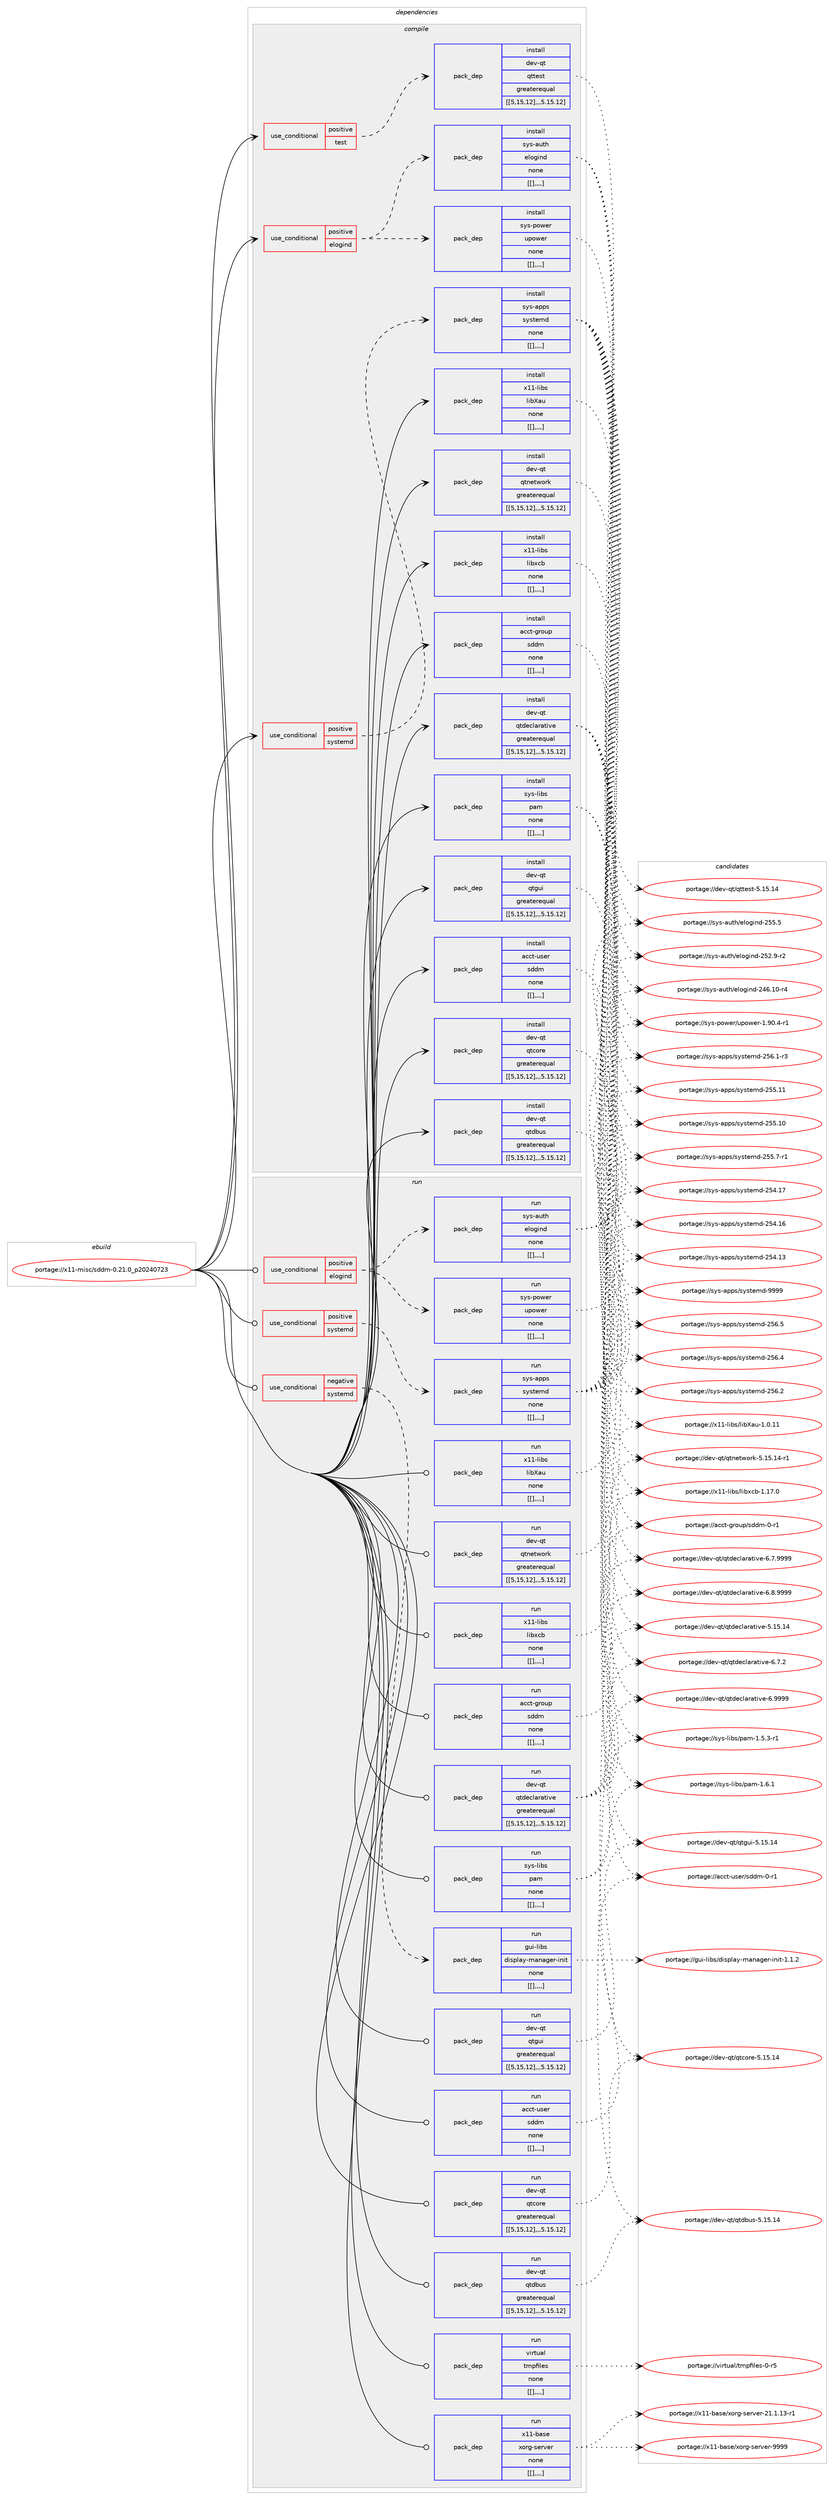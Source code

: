 digraph prolog {

# *************
# Graph options
# *************

newrank=true;
concentrate=true;
compound=true;
graph [rankdir=LR,fontname=Helvetica,fontsize=10,ranksep=1.5];#, ranksep=2.5, nodesep=0.2];
edge  [arrowhead=vee];
node  [fontname=Helvetica,fontsize=10];

# **********
# The ebuild
# **********

subgraph cluster_leftcol {
color=gray;
label=<<i>ebuild</i>>;
id [label="portage://x11-misc/sddm-0.21.0_p20240723", color=red, width=4, href="../x11-misc/sddm-0.21.0_p20240723.svg"];
}

# ****************
# The dependencies
# ****************

subgraph cluster_midcol {
color=gray;
label=<<i>dependencies</i>>;
subgraph cluster_compile {
fillcolor="#eeeeee";
style=filled;
label=<<i>compile</i>>;
subgraph cond127523 {
dependency481563 [label=<<TABLE BORDER="0" CELLBORDER="1" CELLSPACING="0" CELLPADDING="4"><TR><TD ROWSPAN="3" CELLPADDING="10">use_conditional</TD></TR><TR><TD>positive</TD></TR><TR><TD>elogind</TD></TR></TABLE>>, shape=none, color=red];
subgraph pack350511 {
dependency481564 [label=<<TABLE BORDER="0" CELLBORDER="1" CELLSPACING="0" CELLPADDING="4" WIDTH="220"><TR><TD ROWSPAN="6" CELLPADDING="30">pack_dep</TD></TR><TR><TD WIDTH="110">install</TD></TR><TR><TD>sys-auth</TD></TR><TR><TD>elogind</TD></TR><TR><TD>none</TD></TR><TR><TD>[[],,,,]</TD></TR></TABLE>>, shape=none, color=blue];
}
dependency481563:e -> dependency481564:w [weight=20,style="dashed",arrowhead="vee"];
subgraph pack350512 {
dependency481565 [label=<<TABLE BORDER="0" CELLBORDER="1" CELLSPACING="0" CELLPADDING="4" WIDTH="220"><TR><TD ROWSPAN="6" CELLPADDING="30">pack_dep</TD></TR><TR><TD WIDTH="110">install</TD></TR><TR><TD>sys-power</TD></TR><TR><TD>upower</TD></TR><TR><TD>none</TD></TR><TR><TD>[[],,,,]</TD></TR></TABLE>>, shape=none, color=blue];
}
dependency481563:e -> dependency481565:w [weight=20,style="dashed",arrowhead="vee"];
}
id:e -> dependency481563:w [weight=20,style="solid",arrowhead="vee"];
subgraph cond127524 {
dependency481566 [label=<<TABLE BORDER="0" CELLBORDER="1" CELLSPACING="0" CELLPADDING="4"><TR><TD ROWSPAN="3" CELLPADDING="10">use_conditional</TD></TR><TR><TD>positive</TD></TR><TR><TD>systemd</TD></TR></TABLE>>, shape=none, color=red];
subgraph pack350513 {
dependency481567 [label=<<TABLE BORDER="0" CELLBORDER="1" CELLSPACING="0" CELLPADDING="4" WIDTH="220"><TR><TD ROWSPAN="6" CELLPADDING="30">pack_dep</TD></TR><TR><TD WIDTH="110">install</TD></TR><TR><TD>sys-apps</TD></TR><TR><TD>systemd</TD></TR><TR><TD>none</TD></TR><TR><TD>[[],,,,]</TD></TR></TABLE>>, shape=none, color=blue];
}
dependency481566:e -> dependency481567:w [weight=20,style="dashed",arrowhead="vee"];
}
id:e -> dependency481566:w [weight=20,style="solid",arrowhead="vee"];
subgraph cond127525 {
dependency481568 [label=<<TABLE BORDER="0" CELLBORDER="1" CELLSPACING="0" CELLPADDING="4"><TR><TD ROWSPAN="3" CELLPADDING="10">use_conditional</TD></TR><TR><TD>positive</TD></TR><TR><TD>test</TD></TR></TABLE>>, shape=none, color=red];
subgraph pack350514 {
dependency481569 [label=<<TABLE BORDER="0" CELLBORDER="1" CELLSPACING="0" CELLPADDING="4" WIDTH="220"><TR><TD ROWSPAN="6" CELLPADDING="30">pack_dep</TD></TR><TR><TD WIDTH="110">install</TD></TR><TR><TD>dev-qt</TD></TR><TR><TD>qttest</TD></TR><TR><TD>greaterequal</TD></TR><TR><TD>[[5,15,12],,,5.15.12]</TD></TR></TABLE>>, shape=none, color=blue];
}
dependency481568:e -> dependency481569:w [weight=20,style="dashed",arrowhead="vee"];
}
id:e -> dependency481568:w [weight=20,style="solid",arrowhead="vee"];
subgraph pack350515 {
dependency481570 [label=<<TABLE BORDER="0" CELLBORDER="1" CELLSPACING="0" CELLPADDING="4" WIDTH="220"><TR><TD ROWSPAN="6" CELLPADDING="30">pack_dep</TD></TR><TR><TD WIDTH="110">install</TD></TR><TR><TD>acct-group</TD></TR><TR><TD>sddm</TD></TR><TR><TD>none</TD></TR><TR><TD>[[],,,,]</TD></TR></TABLE>>, shape=none, color=blue];
}
id:e -> dependency481570:w [weight=20,style="solid",arrowhead="vee"];
subgraph pack350516 {
dependency481571 [label=<<TABLE BORDER="0" CELLBORDER="1" CELLSPACING="0" CELLPADDING="4" WIDTH="220"><TR><TD ROWSPAN="6" CELLPADDING="30">pack_dep</TD></TR><TR><TD WIDTH="110">install</TD></TR><TR><TD>acct-user</TD></TR><TR><TD>sddm</TD></TR><TR><TD>none</TD></TR><TR><TD>[[],,,,]</TD></TR></TABLE>>, shape=none, color=blue];
}
id:e -> dependency481571:w [weight=20,style="solid",arrowhead="vee"];
subgraph pack350517 {
dependency481572 [label=<<TABLE BORDER="0" CELLBORDER="1" CELLSPACING="0" CELLPADDING="4" WIDTH="220"><TR><TD ROWSPAN="6" CELLPADDING="30">pack_dep</TD></TR><TR><TD WIDTH="110">install</TD></TR><TR><TD>dev-qt</TD></TR><TR><TD>qtcore</TD></TR><TR><TD>greaterequal</TD></TR><TR><TD>[[5,15,12],,,5.15.12]</TD></TR></TABLE>>, shape=none, color=blue];
}
id:e -> dependency481572:w [weight=20,style="solid",arrowhead="vee"];
subgraph pack350518 {
dependency481573 [label=<<TABLE BORDER="0" CELLBORDER="1" CELLSPACING="0" CELLPADDING="4" WIDTH="220"><TR><TD ROWSPAN="6" CELLPADDING="30">pack_dep</TD></TR><TR><TD WIDTH="110">install</TD></TR><TR><TD>dev-qt</TD></TR><TR><TD>qtdbus</TD></TR><TR><TD>greaterequal</TD></TR><TR><TD>[[5,15,12],,,5.15.12]</TD></TR></TABLE>>, shape=none, color=blue];
}
id:e -> dependency481573:w [weight=20,style="solid",arrowhead="vee"];
subgraph pack350519 {
dependency481574 [label=<<TABLE BORDER="0" CELLBORDER="1" CELLSPACING="0" CELLPADDING="4" WIDTH="220"><TR><TD ROWSPAN="6" CELLPADDING="30">pack_dep</TD></TR><TR><TD WIDTH="110">install</TD></TR><TR><TD>dev-qt</TD></TR><TR><TD>qtdeclarative</TD></TR><TR><TD>greaterequal</TD></TR><TR><TD>[[5,15,12],,,5.15.12]</TD></TR></TABLE>>, shape=none, color=blue];
}
id:e -> dependency481574:w [weight=20,style="solid",arrowhead="vee"];
subgraph pack350520 {
dependency481575 [label=<<TABLE BORDER="0" CELLBORDER="1" CELLSPACING="0" CELLPADDING="4" WIDTH="220"><TR><TD ROWSPAN="6" CELLPADDING="30">pack_dep</TD></TR><TR><TD WIDTH="110">install</TD></TR><TR><TD>dev-qt</TD></TR><TR><TD>qtgui</TD></TR><TR><TD>greaterequal</TD></TR><TR><TD>[[5,15,12],,,5.15.12]</TD></TR></TABLE>>, shape=none, color=blue];
}
id:e -> dependency481575:w [weight=20,style="solid",arrowhead="vee"];
subgraph pack350521 {
dependency481576 [label=<<TABLE BORDER="0" CELLBORDER="1" CELLSPACING="0" CELLPADDING="4" WIDTH="220"><TR><TD ROWSPAN="6" CELLPADDING="30">pack_dep</TD></TR><TR><TD WIDTH="110">install</TD></TR><TR><TD>dev-qt</TD></TR><TR><TD>qtnetwork</TD></TR><TR><TD>greaterequal</TD></TR><TR><TD>[[5,15,12],,,5.15.12]</TD></TR></TABLE>>, shape=none, color=blue];
}
id:e -> dependency481576:w [weight=20,style="solid",arrowhead="vee"];
subgraph pack350522 {
dependency481577 [label=<<TABLE BORDER="0" CELLBORDER="1" CELLSPACING="0" CELLPADDING="4" WIDTH="220"><TR><TD ROWSPAN="6" CELLPADDING="30">pack_dep</TD></TR><TR><TD WIDTH="110">install</TD></TR><TR><TD>sys-libs</TD></TR><TR><TD>pam</TD></TR><TR><TD>none</TD></TR><TR><TD>[[],,,,]</TD></TR></TABLE>>, shape=none, color=blue];
}
id:e -> dependency481577:w [weight=20,style="solid",arrowhead="vee"];
subgraph pack350523 {
dependency481578 [label=<<TABLE BORDER="0" CELLBORDER="1" CELLSPACING="0" CELLPADDING="4" WIDTH="220"><TR><TD ROWSPAN="6" CELLPADDING="30">pack_dep</TD></TR><TR><TD WIDTH="110">install</TD></TR><TR><TD>x11-libs</TD></TR><TR><TD>libXau</TD></TR><TR><TD>none</TD></TR><TR><TD>[[],,,,]</TD></TR></TABLE>>, shape=none, color=blue];
}
id:e -> dependency481578:w [weight=20,style="solid",arrowhead="vee"];
subgraph pack350524 {
dependency481579 [label=<<TABLE BORDER="0" CELLBORDER="1" CELLSPACING="0" CELLPADDING="4" WIDTH="220"><TR><TD ROWSPAN="6" CELLPADDING="30">pack_dep</TD></TR><TR><TD WIDTH="110">install</TD></TR><TR><TD>x11-libs</TD></TR><TR><TD>libxcb</TD></TR><TR><TD>none</TD></TR><TR><TD>[[],,,,]</TD></TR></TABLE>>, shape=none, color=blue];
}
id:e -> dependency481579:w [weight=20,style="solid",arrowhead="vee"];
}
subgraph cluster_compileandrun {
fillcolor="#eeeeee";
style=filled;
label=<<i>compile and run</i>>;
}
subgraph cluster_run {
fillcolor="#eeeeee";
style=filled;
label=<<i>run</i>>;
subgraph cond127526 {
dependency481580 [label=<<TABLE BORDER="0" CELLBORDER="1" CELLSPACING="0" CELLPADDING="4"><TR><TD ROWSPAN="3" CELLPADDING="10">use_conditional</TD></TR><TR><TD>negative</TD></TR><TR><TD>systemd</TD></TR></TABLE>>, shape=none, color=red];
subgraph pack350525 {
dependency481581 [label=<<TABLE BORDER="0" CELLBORDER="1" CELLSPACING="0" CELLPADDING="4" WIDTH="220"><TR><TD ROWSPAN="6" CELLPADDING="30">pack_dep</TD></TR><TR><TD WIDTH="110">run</TD></TR><TR><TD>gui-libs</TD></TR><TR><TD>display-manager-init</TD></TR><TR><TD>none</TD></TR><TR><TD>[[],,,,]</TD></TR></TABLE>>, shape=none, color=blue];
}
dependency481580:e -> dependency481581:w [weight=20,style="dashed",arrowhead="vee"];
}
id:e -> dependency481580:w [weight=20,style="solid",arrowhead="odot"];
subgraph cond127527 {
dependency481582 [label=<<TABLE BORDER="0" CELLBORDER="1" CELLSPACING="0" CELLPADDING="4"><TR><TD ROWSPAN="3" CELLPADDING="10">use_conditional</TD></TR><TR><TD>positive</TD></TR><TR><TD>elogind</TD></TR></TABLE>>, shape=none, color=red];
subgraph pack350526 {
dependency481583 [label=<<TABLE BORDER="0" CELLBORDER="1" CELLSPACING="0" CELLPADDING="4" WIDTH="220"><TR><TD ROWSPAN="6" CELLPADDING="30">pack_dep</TD></TR><TR><TD WIDTH="110">run</TD></TR><TR><TD>sys-auth</TD></TR><TR><TD>elogind</TD></TR><TR><TD>none</TD></TR><TR><TD>[[],,,,]</TD></TR></TABLE>>, shape=none, color=blue];
}
dependency481582:e -> dependency481583:w [weight=20,style="dashed",arrowhead="vee"];
subgraph pack350527 {
dependency481584 [label=<<TABLE BORDER="0" CELLBORDER="1" CELLSPACING="0" CELLPADDING="4" WIDTH="220"><TR><TD ROWSPAN="6" CELLPADDING="30">pack_dep</TD></TR><TR><TD WIDTH="110">run</TD></TR><TR><TD>sys-power</TD></TR><TR><TD>upower</TD></TR><TR><TD>none</TD></TR><TR><TD>[[],,,,]</TD></TR></TABLE>>, shape=none, color=blue];
}
dependency481582:e -> dependency481584:w [weight=20,style="dashed",arrowhead="vee"];
}
id:e -> dependency481582:w [weight=20,style="solid",arrowhead="odot"];
subgraph cond127528 {
dependency481585 [label=<<TABLE BORDER="0" CELLBORDER="1" CELLSPACING="0" CELLPADDING="4"><TR><TD ROWSPAN="3" CELLPADDING="10">use_conditional</TD></TR><TR><TD>positive</TD></TR><TR><TD>systemd</TD></TR></TABLE>>, shape=none, color=red];
subgraph pack350528 {
dependency481586 [label=<<TABLE BORDER="0" CELLBORDER="1" CELLSPACING="0" CELLPADDING="4" WIDTH="220"><TR><TD ROWSPAN="6" CELLPADDING="30">pack_dep</TD></TR><TR><TD WIDTH="110">run</TD></TR><TR><TD>sys-apps</TD></TR><TR><TD>systemd</TD></TR><TR><TD>none</TD></TR><TR><TD>[[],,,,]</TD></TR></TABLE>>, shape=none, color=blue];
}
dependency481585:e -> dependency481586:w [weight=20,style="dashed",arrowhead="vee"];
}
id:e -> dependency481585:w [weight=20,style="solid",arrowhead="odot"];
subgraph pack350529 {
dependency481587 [label=<<TABLE BORDER="0" CELLBORDER="1" CELLSPACING="0" CELLPADDING="4" WIDTH="220"><TR><TD ROWSPAN="6" CELLPADDING="30">pack_dep</TD></TR><TR><TD WIDTH="110">run</TD></TR><TR><TD>acct-group</TD></TR><TR><TD>sddm</TD></TR><TR><TD>none</TD></TR><TR><TD>[[],,,,]</TD></TR></TABLE>>, shape=none, color=blue];
}
id:e -> dependency481587:w [weight=20,style="solid",arrowhead="odot"];
subgraph pack350530 {
dependency481588 [label=<<TABLE BORDER="0" CELLBORDER="1" CELLSPACING="0" CELLPADDING="4" WIDTH="220"><TR><TD ROWSPAN="6" CELLPADDING="30">pack_dep</TD></TR><TR><TD WIDTH="110">run</TD></TR><TR><TD>acct-user</TD></TR><TR><TD>sddm</TD></TR><TR><TD>none</TD></TR><TR><TD>[[],,,,]</TD></TR></TABLE>>, shape=none, color=blue];
}
id:e -> dependency481588:w [weight=20,style="solid",arrowhead="odot"];
subgraph pack350531 {
dependency481589 [label=<<TABLE BORDER="0" CELLBORDER="1" CELLSPACING="0" CELLPADDING="4" WIDTH="220"><TR><TD ROWSPAN="6" CELLPADDING="30">pack_dep</TD></TR><TR><TD WIDTH="110">run</TD></TR><TR><TD>dev-qt</TD></TR><TR><TD>qtcore</TD></TR><TR><TD>greaterequal</TD></TR><TR><TD>[[5,15,12],,,5.15.12]</TD></TR></TABLE>>, shape=none, color=blue];
}
id:e -> dependency481589:w [weight=20,style="solid",arrowhead="odot"];
subgraph pack350532 {
dependency481590 [label=<<TABLE BORDER="0" CELLBORDER="1" CELLSPACING="0" CELLPADDING="4" WIDTH="220"><TR><TD ROWSPAN="6" CELLPADDING="30">pack_dep</TD></TR><TR><TD WIDTH="110">run</TD></TR><TR><TD>dev-qt</TD></TR><TR><TD>qtdbus</TD></TR><TR><TD>greaterequal</TD></TR><TR><TD>[[5,15,12],,,5.15.12]</TD></TR></TABLE>>, shape=none, color=blue];
}
id:e -> dependency481590:w [weight=20,style="solid",arrowhead="odot"];
subgraph pack350533 {
dependency481591 [label=<<TABLE BORDER="0" CELLBORDER="1" CELLSPACING="0" CELLPADDING="4" WIDTH="220"><TR><TD ROWSPAN="6" CELLPADDING="30">pack_dep</TD></TR><TR><TD WIDTH="110">run</TD></TR><TR><TD>dev-qt</TD></TR><TR><TD>qtdeclarative</TD></TR><TR><TD>greaterequal</TD></TR><TR><TD>[[5,15,12],,,5.15.12]</TD></TR></TABLE>>, shape=none, color=blue];
}
id:e -> dependency481591:w [weight=20,style="solid",arrowhead="odot"];
subgraph pack350534 {
dependency481592 [label=<<TABLE BORDER="0" CELLBORDER="1" CELLSPACING="0" CELLPADDING="4" WIDTH="220"><TR><TD ROWSPAN="6" CELLPADDING="30">pack_dep</TD></TR><TR><TD WIDTH="110">run</TD></TR><TR><TD>dev-qt</TD></TR><TR><TD>qtgui</TD></TR><TR><TD>greaterequal</TD></TR><TR><TD>[[5,15,12],,,5.15.12]</TD></TR></TABLE>>, shape=none, color=blue];
}
id:e -> dependency481592:w [weight=20,style="solid",arrowhead="odot"];
subgraph pack350535 {
dependency481593 [label=<<TABLE BORDER="0" CELLBORDER="1" CELLSPACING="0" CELLPADDING="4" WIDTH="220"><TR><TD ROWSPAN="6" CELLPADDING="30">pack_dep</TD></TR><TR><TD WIDTH="110">run</TD></TR><TR><TD>dev-qt</TD></TR><TR><TD>qtnetwork</TD></TR><TR><TD>greaterequal</TD></TR><TR><TD>[[5,15,12],,,5.15.12]</TD></TR></TABLE>>, shape=none, color=blue];
}
id:e -> dependency481593:w [weight=20,style="solid",arrowhead="odot"];
subgraph pack350536 {
dependency481594 [label=<<TABLE BORDER="0" CELLBORDER="1" CELLSPACING="0" CELLPADDING="4" WIDTH="220"><TR><TD ROWSPAN="6" CELLPADDING="30">pack_dep</TD></TR><TR><TD WIDTH="110">run</TD></TR><TR><TD>sys-libs</TD></TR><TR><TD>pam</TD></TR><TR><TD>none</TD></TR><TR><TD>[[],,,,]</TD></TR></TABLE>>, shape=none, color=blue];
}
id:e -> dependency481594:w [weight=20,style="solid",arrowhead="odot"];
subgraph pack350537 {
dependency481595 [label=<<TABLE BORDER="0" CELLBORDER="1" CELLSPACING="0" CELLPADDING="4" WIDTH="220"><TR><TD ROWSPAN="6" CELLPADDING="30">pack_dep</TD></TR><TR><TD WIDTH="110">run</TD></TR><TR><TD>virtual</TD></TR><TR><TD>tmpfiles</TD></TR><TR><TD>none</TD></TR><TR><TD>[[],,,,]</TD></TR></TABLE>>, shape=none, color=blue];
}
id:e -> dependency481595:w [weight=20,style="solid",arrowhead="odot"];
subgraph pack350538 {
dependency481596 [label=<<TABLE BORDER="0" CELLBORDER="1" CELLSPACING="0" CELLPADDING="4" WIDTH="220"><TR><TD ROWSPAN="6" CELLPADDING="30">pack_dep</TD></TR><TR><TD WIDTH="110">run</TD></TR><TR><TD>x11-base</TD></TR><TR><TD>xorg-server</TD></TR><TR><TD>none</TD></TR><TR><TD>[[],,,,]</TD></TR></TABLE>>, shape=none, color=blue];
}
id:e -> dependency481596:w [weight=20,style="solid",arrowhead="odot"];
subgraph pack350539 {
dependency481597 [label=<<TABLE BORDER="0" CELLBORDER="1" CELLSPACING="0" CELLPADDING="4" WIDTH="220"><TR><TD ROWSPAN="6" CELLPADDING="30">pack_dep</TD></TR><TR><TD WIDTH="110">run</TD></TR><TR><TD>x11-libs</TD></TR><TR><TD>libXau</TD></TR><TR><TD>none</TD></TR><TR><TD>[[],,,,]</TD></TR></TABLE>>, shape=none, color=blue];
}
id:e -> dependency481597:w [weight=20,style="solid",arrowhead="odot"];
subgraph pack350540 {
dependency481598 [label=<<TABLE BORDER="0" CELLBORDER="1" CELLSPACING="0" CELLPADDING="4" WIDTH="220"><TR><TD ROWSPAN="6" CELLPADDING="30">pack_dep</TD></TR><TR><TD WIDTH="110">run</TD></TR><TR><TD>x11-libs</TD></TR><TR><TD>libxcb</TD></TR><TR><TD>none</TD></TR><TR><TD>[[],,,,]</TD></TR></TABLE>>, shape=none, color=blue];
}
id:e -> dependency481598:w [weight=20,style="solid",arrowhead="odot"];
}
}

# **************
# The candidates
# **************

subgraph cluster_choices {
rank=same;
color=gray;
label=<<i>candidates</i>>;

subgraph choice350511 {
color=black;
nodesep=1;
choice115121115459711711610447101108111103105110100455053534653 [label="portage://sys-auth/elogind-255.5", color=red, width=4,href="../sys-auth/elogind-255.5.svg"];
choice1151211154597117116104471011081111031051101004550535046574511450 [label="portage://sys-auth/elogind-252.9-r2", color=red, width=4,href="../sys-auth/elogind-252.9-r2.svg"];
choice115121115459711711610447101108111103105110100455052544649484511452 [label="portage://sys-auth/elogind-246.10-r4", color=red, width=4,href="../sys-auth/elogind-246.10-r4.svg"];
dependency481564:e -> choice115121115459711711610447101108111103105110100455053534653:w [style=dotted,weight="100"];
dependency481564:e -> choice1151211154597117116104471011081111031051101004550535046574511450:w [style=dotted,weight="100"];
dependency481564:e -> choice115121115459711711610447101108111103105110100455052544649484511452:w [style=dotted,weight="100"];
}
subgraph choice350512 {
color=black;
nodesep=1;
choice1151211154511211111910111447117112111119101114454946574846524511449 [label="portage://sys-power/upower-1.90.4-r1", color=red, width=4,href="../sys-power/upower-1.90.4-r1.svg"];
dependency481565:e -> choice1151211154511211111910111447117112111119101114454946574846524511449:w [style=dotted,weight="100"];
}
subgraph choice350513 {
color=black;
nodesep=1;
choice1151211154597112112115471151211151161011091004557575757 [label="portage://sys-apps/systemd-9999", color=red, width=4,href="../sys-apps/systemd-9999.svg"];
choice115121115459711211211547115121115116101109100455053544653 [label="portage://sys-apps/systemd-256.5", color=red, width=4,href="../sys-apps/systemd-256.5.svg"];
choice115121115459711211211547115121115116101109100455053544652 [label="portage://sys-apps/systemd-256.4", color=red, width=4,href="../sys-apps/systemd-256.4.svg"];
choice115121115459711211211547115121115116101109100455053544650 [label="portage://sys-apps/systemd-256.2", color=red, width=4,href="../sys-apps/systemd-256.2.svg"];
choice1151211154597112112115471151211151161011091004550535446494511451 [label="portage://sys-apps/systemd-256.1-r3", color=red, width=4,href="../sys-apps/systemd-256.1-r3.svg"];
choice11512111545971121121154711512111511610110910045505353464949 [label="portage://sys-apps/systemd-255.11", color=red, width=4,href="../sys-apps/systemd-255.11.svg"];
choice11512111545971121121154711512111511610110910045505353464948 [label="portage://sys-apps/systemd-255.10", color=red, width=4,href="../sys-apps/systemd-255.10.svg"];
choice1151211154597112112115471151211151161011091004550535346554511449 [label="portage://sys-apps/systemd-255.7-r1", color=red, width=4,href="../sys-apps/systemd-255.7-r1.svg"];
choice11512111545971121121154711512111511610110910045505352464955 [label="portage://sys-apps/systemd-254.17", color=red, width=4,href="../sys-apps/systemd-254.17.svg"];
choice11512111545971121121154711512111511610110910045505352464954 [label="portage://sys-apps/systemd-254.16", color=red, width=4,href="../sys-apps/systemd-254.16.svg"];
choice11512111545971121121154711512111511610110910045505352464951 [label="portage://sys-apps/systemd-254.13", color=red, width=4,href="../sys-apps/systemd-254.13.svg"];
dependency481567:e -> choice1151211154597112112115471151211151161011091004557575757:w [style=dotted,weight="100"];
dependency481567:e -> choice115121115459711211211547115121115116101109100455053544653:w [style=dotted,weight="100"];
dependency481567:e -> choice115121115459711211211547115121115116101109100455053544652:w [style=dotted,weight="100"];
dependency481567:e -> choice115121115459711211211547115121115116101109100455053544650:w [style=dotted,weight="100"];
dependency481567:e -> choice1151211154597112112115471151211151161011091004550535446494511451:w [style=dotted,weight="100"];
dependency481567:e -> choice11512111545971121121154711512111511610110910045505353464949:w [style=dotted,weight="100"];
dependency481567:e -> choice11512111545971121121154711512111511610110910045505353464948:w [style=dotted,weight="100"];
dependency481567:e -> choice1151211154597112112115471151211151161011091004550535346554511449:w [style=dotted,weight="100"];
dependency481567:e -> choice11512111545971121121154711512111511610110910045505352464955:w [style=dotted,weight="100"];
dependency481567:e -> choice11512111545971121121154711512111511610110910045505352464954:w [style=dotted,weight="100"];
dependency481567:e -> choice11512111545971121121154711512111511610110910045505352464951:w [style=dotted,weight="100"];
}
subgraph choice350514 {
color=black;
nodesep=1;
choice10010111845113116471131161161011151164553464953464952 [label="portage://dev-qt/qttest-5.15.14", color=red, width=4,href="../dev-qt/qttest-5.15.14.svg"];
dependency481569:e -> choice10010111845113116471131161161011151164553464953464952:w [style=dotted,weight="100"];
}
subgraph choice350515 {
color=black;
nodesep=1;
choice979999116451031141111171124711510010010945484511449 [label="portage://acct-group/sddm-0-r1", color=red, width=4,href="../acct-group/sddm-0-r1.svg"];
dependency481570:e -> choice979999116451031141111171124711510010010945484511449:w [style=dotted,weight="100"];
}
subgraph choice350516 {
color=black;
nodesep=1;
choice979999116451171151011144711510010010945484511449 [label="portage://acct-user/sddm-0-r1", color=red, width=4,href="../acct-user/sddm-0-r1.svg"];
dependency481571:e -> choice979999116451171151011144711510010010945484511449:w [style=dotted,weight="100"];
}
subgraph choice350517 {
color=black;
nodesep=1;
choice1001011184511311647113116991111141014553464953464952 [label="portage://dev-qt/qtcore-5.15.14", color=red, width=4,href="../dev-qt/qtcore-5.15.14.svg"];
dependency481572:e -> choice1001011184511311647113116991111141014553464953464952:w [style=dotted,weight="100"];
}
subgraph choice350518 {
color=black;
nodesep=1;
choice1001011184511311647113116100981171154553464953464952 [label="portage://dev-qt/qtdbus-5.15.14", color=red, width=4,href="../dev-qt/qtdbus-5.15.14.svg"];
dependency481573:e -> choice1001011184511311647113116100981171154553464953464952:w [style=dotted,weight="100"];
}
subgraph choice350519 {
color=black;
nodesep=1;
choice100101118451131164711311610010199108971149711610511810145544657575757 [label="portage://dev-qt/qtdeclarative-6.9999", color=red, width=4,href="../dev-qt/qtdeclarative-6.9999.svg"];
choice1001011184511311647113116100101991089711497116105118101455446564657575757 [label="portage://dev-qt/qtdeclarative-6.8.9999", color=red, width=4,href="../dev-qt/qtdeclarative-6.8.9999.svg"];
choice1001011184511311647113116100101991089711497116105118101455446554657575757 [label="portage://dev-qt/qtdeclarative-6.7.9999", color=red, width=4,href="../dev-qt/qtdeclarative-6.7.9999.svg"];
choice1001011184511311647113116100101991089711497116105118101455446554650 [label="portage://dev-qt/qtdeclarative-6.7.2", color=red, width=4,href="../dev-qt/qtdeclarative-6.7.2.svg"];
choice10010111845113116471131161001019910897114971161051181014553464953464952 [label="portage://dev-qt/qtdeclarative-5.15.14", color=red, width=4,href="../dev-qt/qtdeclarative-5.15.14.svg"];
dependency481574:e -> choice100101118451131164711311610010199108971149711610511810145544657575757:w [style=dotted,weight="100"];
dependency481574:e -> choice1001011184511311647113116100101991089711497116105118101455446564657575757:w [style=dotted,weight="100"];
dependency481574:e -> choice1001011184511311647113116100101991089711497116105118101455446554657575757:w [style=dotted,weight="100"];
dependency481574:e -> choice1001011184511311647113116100101991089711497116105118101455446554650:w [style=dotted,weight="100"];
dependency481574:e -> choice10010111845113116471131161001019910897114971161051181014553464953464952:w [style=dotted,weight="100"];
}
subgraph choice350520 {
color=black;
nodesep=1;
choice10010111845113116471131161031171054553464953464952 [label="portage://dev-qt/qtgui-5.15.14", color=red, width=4,href="../dev-qt/qtgui-5.15.14.svg"];
dependency481575:e -> choice10010111845113116471131161031171054553464953464952:w [style=dotted,weight="100"];
}
subgraph choice350521 {
color=black;
nodesep=1;
choice100101118451131164711311611010111611911111410745534649534649524511449 [label="portage://dev-qt/qtnetwork-5.15.14-r1", color=red, width=4,href="../dev-qt/qtnetwork-5.15.14-r1.svg"];
dependency481576:e -> choice100101118451131164711311611010111611911111410745534649534649524511449:w [style=dotted,weight="100"];
}
subgraph choice350522 {
color=black;
nodesep=1;
choice11512111545108105981154711297109454946544649 [label="portage://sys-libs/pam-1.6.1", color=red, width=4,href="../sys-libs/pam-1.6.1.svg"];
choice115121115451081059811547112971094549465346514511449 [label="portage://sys-libs/pam-1.5.3-r1", color=red, width=4,href="../sys-libs/pam-1.5.3-r1.svg"];
dependency481577:e -> choice11512111545108105981154711297109454946544649:w [style=dotted,weight="100"];
dependency481577:e -> choice115121115451081059811547112971094549465346514511449:w [style=dotted,weight="100"];
}
subgraph choice350523 {
color=black;
nodesep=1;
choice120494945108105981154710810598889711745494648464949 [label="portage://x11-libs/libXau-1.0.11", color=red, width=4,href="../x11-libs/libXau-1.0.11.svg"];
dependency481578:e -> choice120494945108105981154710810598889711745494648464949:w [style=dotted,weight="100"];
}
subgraph choice350524 {
color=black;
nodesep=1;
choice120494945108105981154710810598120999845494649554648 [label="portage://x11-libs/libxcb-1.17.0", color=red, width=4,href="../x11-libs/libxcb-1.17.0.svg"];
dependency481579:e -> choice120494945108105981154710810598120999845494649554648:w [style=dotted,weight="100"];
}
subgraph choice350525 {
color=black;
nodesep=1;
choice1031171054510810598115471001051151121089712145109971109710310111445105110105116454946494650 [label="portage://gui-libs/display-manager-init-1.1.2", color=red, width=4,href="../gui-libs/display-manager-init-1.1.2.svg"];
dependency481581:e -> choice1031171054510810598115471001051151121089712145109971109710310111445105110105116454946494650:w [style=dotted,weight="100"];
}
subgraph choice350526 {
color=black;
nodesep=1;
choice115121115459711711610447101108111103105110100455053534653 [label="portage://sys-auth/elogind-255.5", color=red, width=4,href="../sys-auth/elogind-255.5.svg"];
choice1151211154597117116104471011081111031051101004550535046574511450 [label="portage://sys-auth/elogind-252.9-r2", color=red, width=4,href="../sys-auth/elogind-252.9-r2.svg"];
choice115121115459711711610447101108111103105110100455052544649484511452 [label="portage://sys-auth/elogind-246.10-r4", color=red, width=4,href="../sys-auth/elogind-246.10-r4.svg"];
dependency481583:e -> choice115121115459711711610447101108111103105110100455053534653:w [style=dotted,weight="100"];
dependency481583:e -> choice1151211154597117116104471011081111031051101004550535046574511450:w [style=dotted,weight="100"];
dependency481583:e -> choice115121115459711711610447101108111103105110100455052544649484511452:w [style=dotted,weight="100"];
}
subgraph choice350527 {
color=black;
nodesep=1;
choice1151211154511211111910111447117112111119101114454946574846524511449 [label="portage://sys-power/upower-1.90.4-r1", color=red, width=4,href="../sys-power/upower-1.90.4-r1.svg"];
dependency481584:e -> choice1151211154511211111910111447117112111119101114454946574846524511449:w [style=dotted,weight="100"];
}
subgraph choice350528 {
color=black;
nodesep=1;
choice1151211154597112112115471151211151161011091004557575757 [label="portage://sys-apps/systemd-9999", color=red, width=4,href="../sys-apps/systemd-9999.svg"];
choice115121115459711211211547115121115116101109100455053544653 [label="portage://sys-apps/systemd-256.5", color=red, width=4,href="../sys-apps/systemd-256.5.svg"];
choice115121115459711211211547115121115116101109100455053544652 [label="portage://sys-apps/systemd-256.4", color=red, width=4,href="../sys-apps/systemd-256.4.svg"];
choice115121115459711211211547115121115116101109100455053544650 [label="portage://sys-apps/systemd-256.2", color=red, width=4,href="../sys-apps/systemd-256.2.svg"];
choice1151211154597112112115471151211151161011091004550535446494511451 [label="portage://sys-apps/systemd-256.1-r3", color=red, width=4,href="../sys-apps/systemd-256.1-r3.svg"];
choice11512111545971121121154711512111511610110910045505353464949 [label="portage://sys-apps/systemd-255.11", color=red, width=4,href="../sys-apps/systemd-255.11.svg"];
choice11512111545971121121154711512111511610110910045505353464948 [label="portage://sys-apps/systemd-255.10", color=red, width=4,href="../sys-apps/systemd-255.10.svg"];
choice1151211154597112112115471151211151161011091004550535346554511449 [label="portage://sys-apps/systemd-255.7-r1", color=red, width=4,href="../sys-apps/systemd-255.7-r1.svg"];
choice11512111545971121121154711512111511610110910045505352464955 [label="portage://sys-apps/systemd-254.17", color=red, width=4,href="../sys-apps/systemd-254.17.svg"];
choice11512111545971121121154711512111511610110910045505352464954 [label="portage://sys-apps/systemd-254.16", color=red, width=4,href="../sys-apps/systemd-254.16.svg"];
choice11512111545971121121154711512111511610110910045505352464951 [label="portage://sys-apps/systemd-254.13", color=red, width=4,href="../sys-apps/systemd-254.13.svg"];
dependency481586:e -> choice1151211154597112112115471151211151161011091004557575757:w [style=dotted,weight="100"];
dependency481586:e -> choice115121115459711211211547115121115116101109100455053544653:w [style=dotted,weight="100"];
dependency481586:e -> choice115121115459711211211547115121115116101109100455053544652:w [style=dotted,weight="100"];
dependency481586:e -> choice115121115459711211211547115121115116101109100455053544650:w [style=dotted,weight="100"];
dependency481586:e -> choice1151211154597112112115471151211151161011091004550535446494511451:w [style=dotted,weight="100"];
dependency481586:e -> choice11512111545971121121154711512111511610110910045505353464949:w [style=dotted,weight="100"];
dependency481586:e -> choice11512111545971121121154711512111511610110910045505353464948:w [style=dotted,weight="100"];
dependency481586:e -> choice1151211154597112112115471151211151161011091004550535346554511449:w [style=dotted,weight="100"];
dependency481586:e -> choice11512111545971121121154711512111511610110910045505352464955:w [style=dotted,weight="100"];
dependency481586:e -> choice11512111545971121121154711512111511610110910045505352464954:w [style=dotted,weight="100"];
dependency481586:e -> choice11512111545971121121154711512111511610110910045505352464951:w [style=dotted,weight="100"];
}
subgraph choice350529 {
color=black;
nodesep=1;
choice979999116451031141111171124711510010010945484511449 [label="portage://acct-group/sddm-0-r1", color=red, width=4,href="../acct-group/sddm-0-r1.svg"];
dependency481587:e -> choice979999116451031141111171124711510010010945484511449:w [style=dotted,weight="100"];
}
subgraph choice350530 {
color=black;
nodesep=1;
choice979999116451171151011144711510010010945484511449 [label="portage://acct-user/sddm-0-r1", color=red, width=4,href="../acct-user/sddm-0-r1.svg"];
dependency481588:e -> choice979999116451171151011144711510010010945484511449:w [style=dotted,weight="100"];
}
subgraph choice350531 {
color=black;
nodesep=1;
choice1001011184511311647113116991111141014553464953464952 [label="portage://dev-qt/qtcore-5.15.14", color=red, width=4,href="../dev-qt/qtcore-5.15.14.svg"];
dependency481589:e -> choice1001011184511311647113116991111141014553464953464952:w [style=dotted,weight="100"];
}
subgraph choice350532 {
color=black;
nodesep=1;
choice1001011184511311647113116100981171154553464953464952 [label="portage://dev-qt/qtdbus-5.15.14", color=red, width=4,href="../dev-qt/qtdbus-5.15.14.svg"];
dependency481590:e -> choice1001011184511311647113116100981171154553464953464952:w [style=dotted,weight="100"];
}
subgraph choice350533 {
color=black;
nodesep=1;
choice100101118451131164711311610010199108971149711610511810145544657575757 [label="portage://dev-qt/qtdeclarative-6.9999", color=red, width=4,href="../dev-qt/qtdeclarative-6.9999.svg"];
choice1001011184511311647113116100101991089711497116105118101455446564657575757 [label="portage://dev-qt/qtdeclarative-6.8.9999", color=red, width=4,href="../dev-qt/qtdeclarative-6.8.9999.svg"];
choice1001011184511311647113116100101991089711497116105118101455446554657575757 [label="portage://dev-qt/qtdeclarative-6.7.9999", color=red, width=4,href="../dev-qt/qtdeclarative-6.7.9999.svg"];
choice1001011184511311647113116100101991089711497116105118101455446554650 [label="portage://dev-qt/qtdeclarative-6.7.2", color=red, width=4,href="../dev-qt/qtdeclarative-6.7.2.svg"];
choice10010111845113116471131161001019910897114971161051181014553464953464952 [label="portage://dev-qt/qtdeclarative-5.15.14", color=red, width=4,href="../dev-qt/qtdeclarative-5.15.14.svg"];
dependency481591:e -> choice100101118451131164711311610010199108971149711610511810145544657575757:w [style=dotted,weight="100"];
dependency481591:e -> choice1001011184511311647113116100101991089711497116105118101455446564657575757:w [style=dotted,weight="100"];
dependency481591:e -> choice1001011184511311647113116100101991089711497116105118101455446554657575757:w [style=dotted,weight="100"];
dependency481591:e -> choice1001011184511311647113116100101991089711497116105118101455446554650:w [style=dotted,weight="100"];
dependency481591:e -> choice10010111845113116471131161001019910897114971161051181014553464953464952:w [style=dotted,weight="100"];
}
subgraph choice350534 {
color=black;
nodesep=1;
choice10010111845113116471131161031171054553464953464952 [label="portage://dev-qt/qtgui-5.15.14", color=red, width=4,href="../dev-qt/qtgui-5.15.14.svg"];
dependency481592:e -> choice10010111845113116471131161031171054553464953464952:w [style=dotted,weight="100"];
}
subgraph choice350535 {
color=black;
nodesep=1;
choice100101118451131164711311611010111611911111410745534649534649524511449 [label="portage://dev-qt/qtnetwork-5.15.14-r1", color=red, width=4,href="../dev-qt/qtnetwork-5.15.14-r1.svg"];
dependency481593:e -> choice100101118451131164711311611010111611911111410745534649534649524511449:w [style=dotted,weight="100"];
}
subgraph choice350536 {
color=black;
nodesep=1;
choice11512111545108105981154711297109454946544649 [label="portage://sys-libs/pam-1.6.1", color=red, width=4,href="../sys-libs/pam-1.6.1.svg"];
choice115121115451081059811547112971094549465346514511449 [label="portage://sys-libs/pam-1.5.3-r1", color=red, width=4,href="../sys-libs/pam-1.5.3-r1.svg"];
dependency481594:e -> choice11512111545108105981154711297109454946544649:w [style=dotted,weight="100"];
dependency481594:e -> choice115121115451081059811547112971094549465346514511449:w [style=dotted,weight="100"];
}
subgraph choice350537 {
color=black;
nodesep=1;
choice118105114116117971084711610911210210510810111545484511453 [label="portage://virtual/tmpfiles-0-r5", color=red, width=4,href="../virtual/tmpfiles-0-r5.svg"];
dependency481595:e -> choice118105114116117971084711610911210210510810111545484511453:w [style=dotted,weight="100"];
}
subgraph choice350538 {
color=black;
nodesep=1;
choice120494945989711510147120111114103451151011141181011144557575757 [label="portage://x11-base/xorg-server-9999", color=red, width=4,href="../x11-base/xorg-server-9999.svg"];
choice1204949459897115101471201111141034511510111411810111445504946494649514511449 [label="portage://x11-base/xorg-server-21.1.13-r1", color=red, width=4,href="../x11-base/xorg-server-21.1.13-r1.svg"];
dependency481596:e -> choice120494945989711510147120111114103451151011141181011144557575757:w [style=dotted,weight="100"];
dependency481596:e -> choice1204949459897115101471201111141034511510111411810111445504946494649514511449:w [style=dotted,weight="100"];
}
subgraph choice350539 {
color=black;
nodesep=1;
choice120494945108105981154710810598889711745494648464949 [label="portage://x11-libs/libXau-1.0.11", color=red, width=4,href="../x11-libs/libXau-1.0.11.svg"];
dependency481597:e -> choice120494945108105981154710810598889711745494648464949:w [style=dotted,weight="100"];
}
subgraph choice350540 {
color=black;
nodesep=1;
choice120494945108105981154710810598120999845494649554648 [label="portage://x11-libs/libxcb-1.17.0", color=red, width=4,href="../x11-libs/libxcb-1.17.0.svg"];
dependency481598:e -> choice120494945108105981154710810598120999845494649554648:w [style=dotted,weight="100"];
}
}

}
